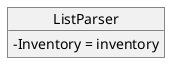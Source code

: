 @startuml
'https://plantuml.com/object-diagram

skinparam classAttributeIconSize 0
object ListParser{
    - Inventory = inventory
}

@enduml
